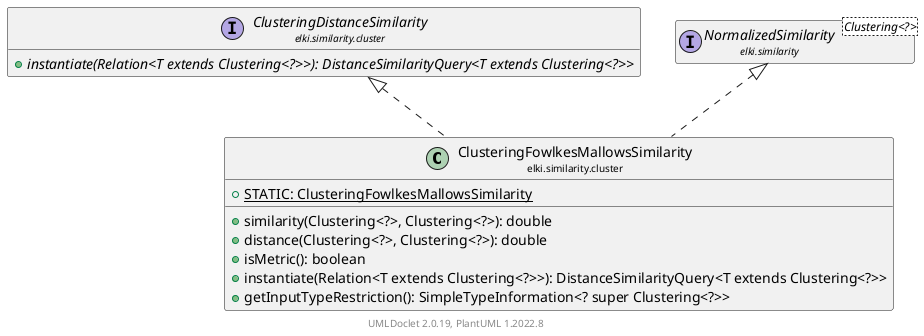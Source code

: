 @startuml
    remove .*\.(Instance|Par|Parameterizer|Factory)$
    set namespaceSeparator none
    hide empty fields
    hide empty methods

    class "<size:14>ClusteringFowlkesMallowsSimilarity\n<size:10>elki.similarity.cluster" as elki.similarity.cluster.ClusteringFowlkesMallowsSimilarity [[ClusteringFowlkesMallowsSimilarity.html]] {
        {static} +STATIC: ClusteringFowlkesMallowsSimilarity
        +similarity(Clustering<?>, Clustering<?>): double
        +distance(Clustering<?>, Clustering<?>): double
        +isMetric(): boolean
        +instantiate(Relation<T extends Clustering<?>>): DistanceSimilarityQuery<T extends Clustering<?>>
        +getInputTypeRestriction(): SimpleTypeInformation<? super Clustering<?>>
    }

    interface "<size:14>ClusteringDistanceSimilarity\n<size:10>elki.similarity.cluster" as elki.similarity.cluster.ClusteringDistanceSimilarity [[ClusteringDistanceSimilarity.html]] {
        {abstract} +instantiate(Relation<T extends Clustering<?>>): DistanceSimilarityQuery<T extends Clustering<?>>
    }
    interface "<size:14>NormalizedSimilarity\n<size:10>elki.similarity" as elki.similarity.NormalizedSimilarity<Clustering<?>> [[../NormalizedSimilarity.html]]
    class "<size:14>ClusteringFowlkesMallowsSimilarity.Par\n<size:10>elki.similarity.cluster" as elki.similarity.cluster.ClusteringFowlkesMallowsSimilarity.Par [[ClusteringFowlkesMallowsSimilarity.Par.html]]

    elki.similarity.cluster.ClusteringDistanceSimilarity <|.. elki.similarity.cluster.ClusteringFowlkesMallowsSimilarity
    elki.similarity.NormalizedSimilarity <|.. elki.similarity.cluster.ClusteringFowlkesMallowsSimilarity
    elki.similarity.cluster.ClusteringFowlkesMallowsSimilarity +-- elki.similarity.cluster.ClusteringFowlkesMallowsSimilarity.Par

    center footer UMLDoclet 2.0.19, PlantUML 1.2022.8
@enduml
